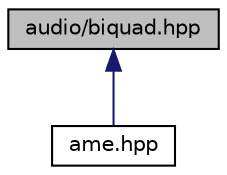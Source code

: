 digraph "audio/biquad.hpp"
{
 // LATEX_PDF_SIZE
  edge [fontname="Helvetica",fontsize="10",labelfontname="Helvetica",labelfontsize="10"];
  node [fontname="Helvetica",fontsize="10",shape=record];
  Node1 [label="audio/biquad.hpp",height=0.2,width=0.4,color="black", fillcolor="grey75", style="filled", fontcolor="black",tooltip="BiQuad filter."];
  Node1 -> Node2 [dir="back",color="midnightblue",fontsize="10",style="solid",fontname="Helvetica"];
  Node2 [label="ame.hpp",height=0.2,width=0.4,color="black", fillcolor="white", style="filled",URL="$ame_8hpp.html",tooltip="main header file."];
}
